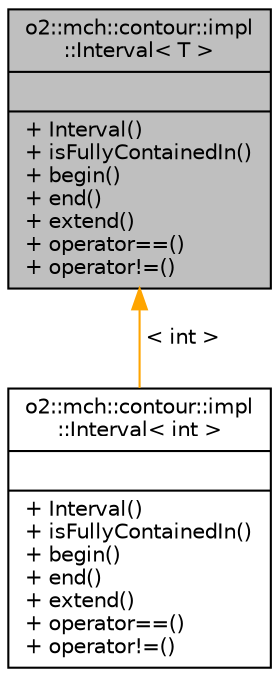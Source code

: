digraph "o2::mch::contour::impl::Interval&lt; T &gt;"
{
 // INTERACTIVE_SVG=YES
  bgcolor="transparent";
  edge [fontname="Helvetica",fontsize="10",labelfontname="Helvetica",labelfontsize="10"];
  node [fontname="Helvetica",fontsize="10",shape=record];
  Node1 [label="{o2::mch::contour::impl\l::Interval\< T \>\n||+ Interval()\l+ isFullyContainedIn()\l+ begin()\l+ end()\l+ extend()\l+ operator==()\l+ operator!=()\l}",height=0.2,width=0.4,color="black", fillcolor="grey75", style="filled", fontcolor="black"];
  Node1 -> Node2 [dir="back",color="orange",fontsize="10",style="solid",label=" \< int \>" ,fontname="Helvetica"];
  Node2 [label="{o2::mch::contour::impl\l::Interval\< int \>\n||+ Interval()\l+ isFullyContainedIn()\l+ begin()\l+ end()\l+ extend()\l+ operator==()\l+ operator!=()\l}",height=0.2,width=0.4,color="black",URL="$d6/ddf/classo2_1_1mch_1_1contour_1_1impl_1_1Interval.html"];
}
